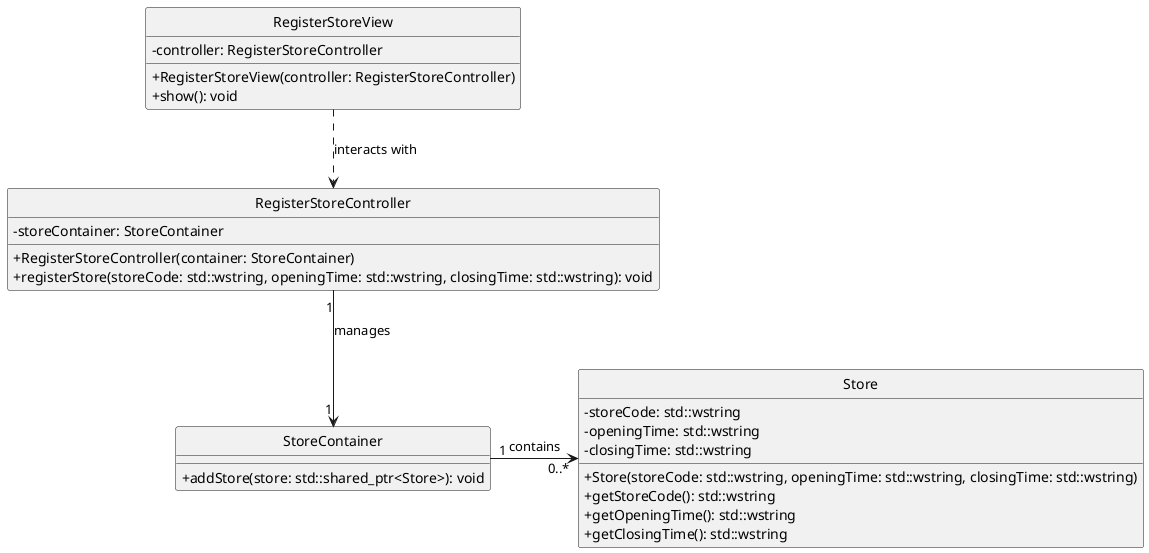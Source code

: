 @startuml
'https://plantuml.com/class-diagram

hide circle
skinparam classAttributeIconSize 0

class Store {
    - storeCode: std::wstring
    - openingTime: std::wstring
    - closingTime: std::wstring
    + Store(storeCode: std::wstring, openingTime: std::wstring, closingTime: std::wstring)
    + getStoreCode(): std::wstring
    + getOpeningTime(): std::wstring
    + getClosingTime(): std::wstring
}

class StoreContainer {
    + addStore(store: std::shared_ptr<Store>): void
}

class RegisterStoreController {
    - storeContainer: StoreContainer
    + RegisterStoreController(container: StoreContainer)
    + registerStore(storeCode: std::wstring, openingTime: std::wstring, closingTime: std::wstring): void
}

class RegisterStoreView {
    - controller: RegisterStoreController
    + RegisterStoreView(controller: RegisterStoreController)
    + show(): void
}

StoreContainer "1" -right-> "0..*" Store: contains
RegisterStoreController "1" --> "1" StoreContainer: manages
RegisterStoreView ..> RegisterStoreController: interacts with

@enduml
